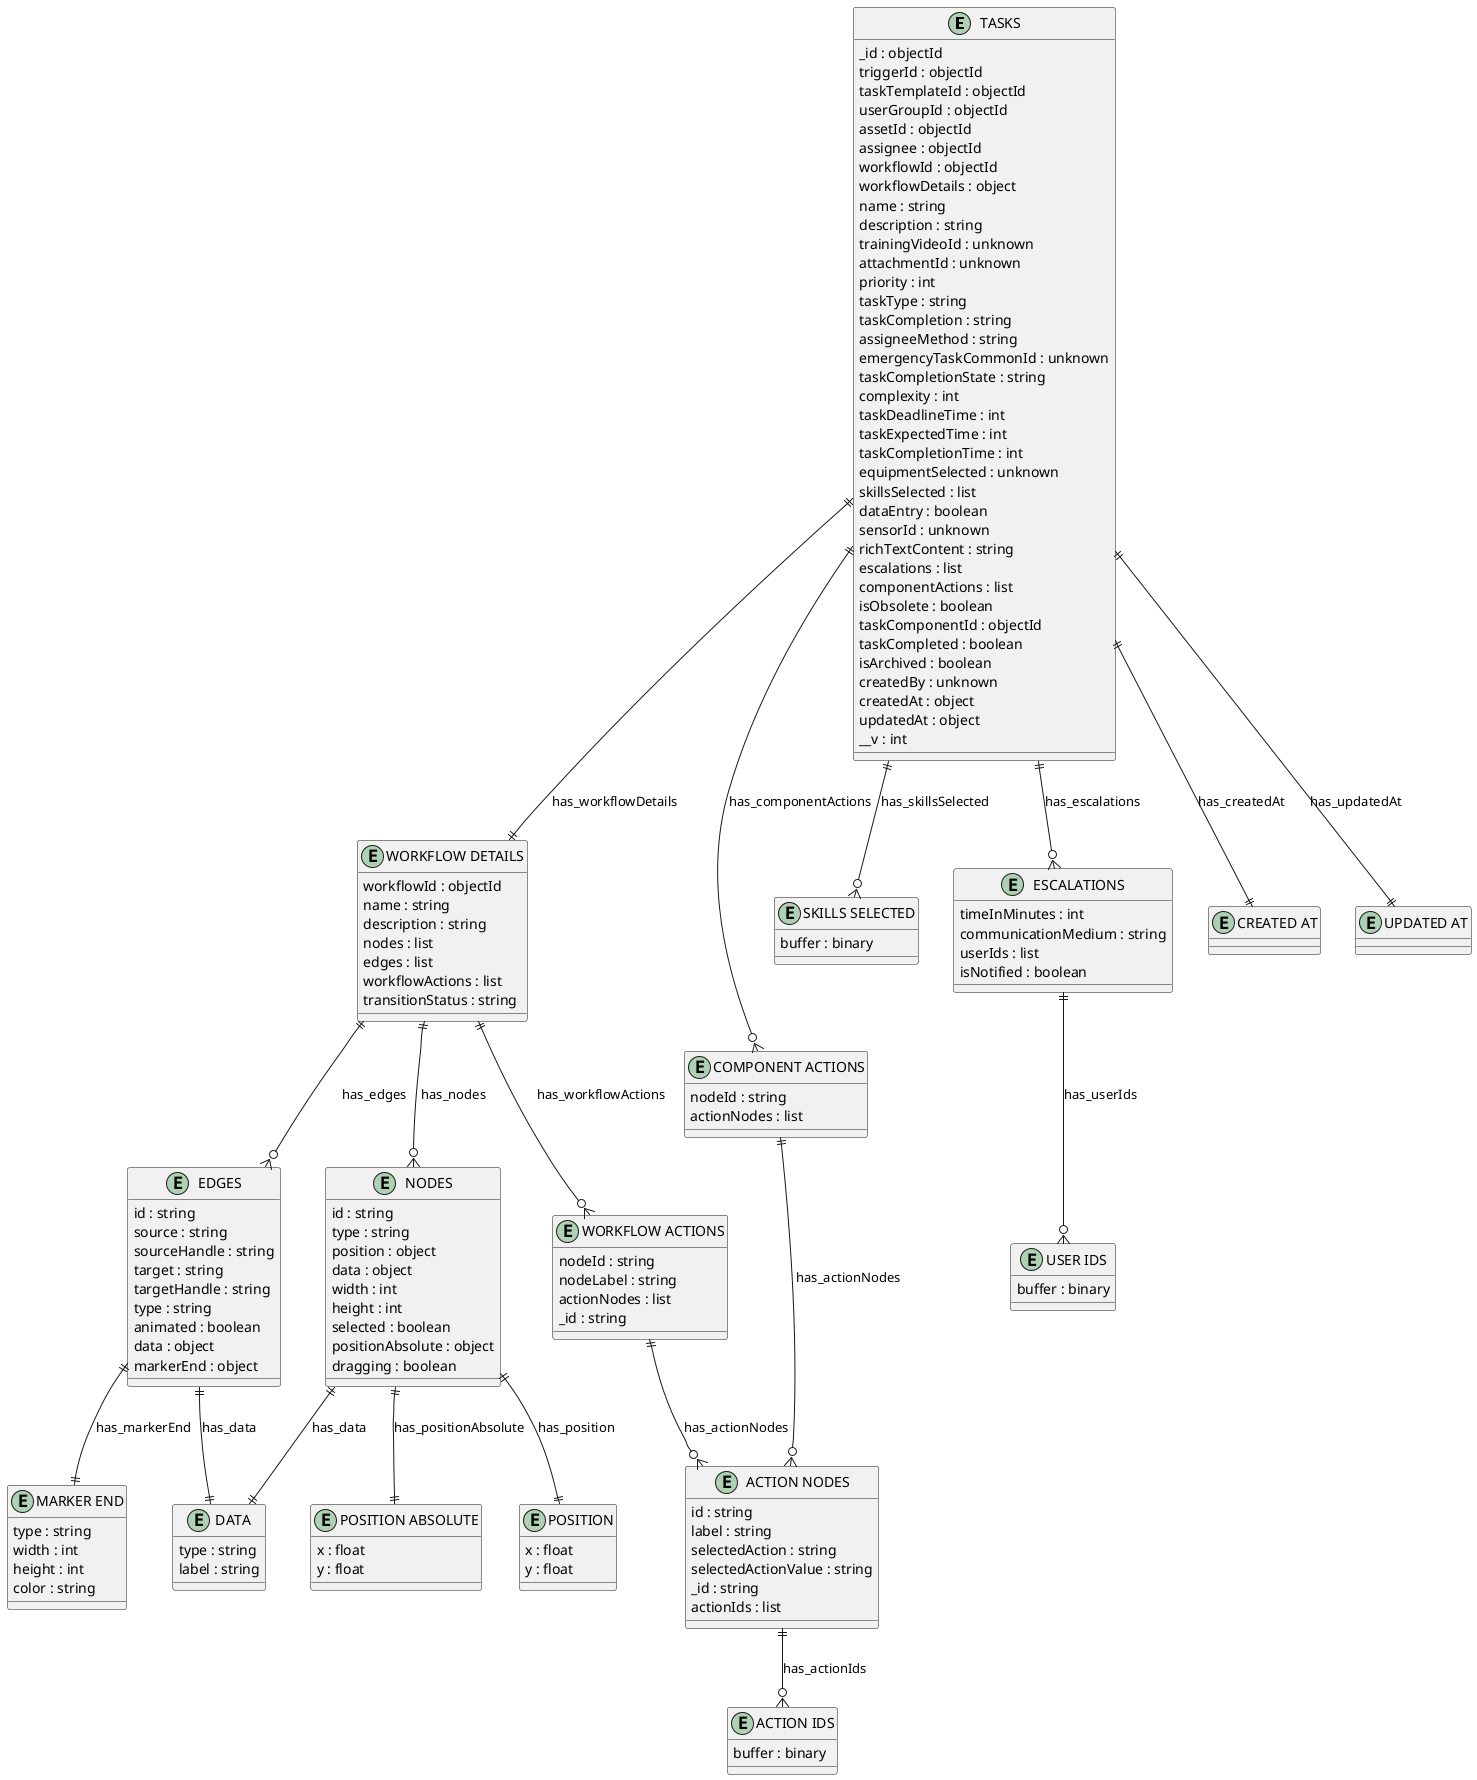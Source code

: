 @startuml TASKS_Diagram

entity "TASKS" as TASKS {
  _id : objectId
  triggerId : objectId
  taskTemplateId : objectId
  userGroupId : objectId
  assetId : objectId
  assignee : objectId
  workflowId : objectId
  workflowDetails : object
  name : string
  description : string
  trainingVideoId : unknown
  attachmentId : unknown
  priority : int
  taskType : string
  taskCompletion : string
  assigneeMethod : string
  emergencyTaskCommonId : unknown
  taskCompletionState : string
  complexity : int
  taskDeadlineTime : int
  taskExpectedTime : int
  taskCompletionTime : int
  equipmentSelected : unknown
  skillsSelected : list
  dataEntry : boolean
  sensorId : unknown
  richTextContent : string
  escalations : list
  componentActions : list
  isObsolete : boolean
  taskComponentId : objectId
  taskCompleted : boolean
  isArchived : boolean
  createdBy : unknown
  createdAt : object
  updatedAt : object
  __v : int
}

entity "WORKFLOW DETAILS" as WORKFLOW_DETAILS {
  workflowId : objectId
  name : string
  description : string
  nodes : list
  edges : list
  workflowActions : list
  transitionStatus : string
}

entity "NODES" as NODES {
  id : string
  type : string
  position : object
  data : object
  width : int
  height : int
  selected : boolean
  positionAbsolute : object
  dragging : boolean
}

entity "POSITION" as POSITION {
  x : float
  y : float
}

entity "DATA" as DATA {
  type : string
  label : string
}

entity "POSITION ABSOLUTE" as POSITION_ABSOLUTE {
  x : float
  y : float
}

entity "EDGES" as EDGES {
  id : string
  source : string
  sourceHandle : string
  target : string
  targetHandle : string
  type : string
  animated : boolean
  data : object
  markerEnd : object
}

entity "MARKER END" as MARKER_END {
  type : string
  width : int
  height : int
  color : string
}

entity "WORKFLOW ACTIONS" as WORKFLOW_ACTIONS {
  nodeId : string
  nodeLabel : string
  actionNodes : list
  _id : string
}

entity "ACTION NODES" as ACTION_NODES {
  id : string
  label : string
  selectedAction : string
  selectedActionValue : string
  _id : string
  actionIds : list
}

entity "SKILLS SELECTED" as SKILLS_SELECTED {
  buffer : binary
}

entity "ESCALATIONS" as ESCALATIONS {
  timeInMinutes : int
  communicationMedium : string
  userIds : list
  isNotified : boolean
}

entity "USER IDS" as USER_IDS {
  buffer : binary
}

entity "COMPONENT ACTIONS" as COMPONENT_ACTIONS {
  nodeId : string
  actionNodes : list
}

entity "ACTION IDS" as ACTION_IDS {
  buffer : binary
}

entity "CREATED AT" as CREATED_AT {
}

entity "UPDATED AT" as UPDATED_AT {
}

' // Relationships
TASKS ||--|| WORKFLOW_DETAILS : has_workflowDetails
WORKFLOW_DETAILS ||--o{ NODES : has_nodes
NODES ||--|| POSITION : has_position
NODES ||--|| DATA : has_data
NODES ||--|| POSITION_ABSOLUTE : has_positionAbsolute
WORKFLOW_DETAILS ||--o{ EDGES : has_edges
EDGES ||--|| DATA : has_data
EDGES ||--|| MARKER_END : has_markerEnd
WORKFLOW_DETAILS ||--o{ WORKFLOW_ACTIONS : has_workflowActions
WORKFLOW_ACTIONS ||--o{ ACTION_NODES : has_actionNodes
TASKS ||--o{ SKILLS_SELECTED : has_skillsSelected
TASKS ||--o{ ESCALATIONS : has_escalations
ESCALATIONS ||--o{ USER_IDS : has_userIds
TASKS ||--o{ COMPONENT_ACTIONS : has_componentActions
COMPONENT_ACTIONS ||--o{ ACTION_NODES : has_actionNodes
ACTION_NODES ||--o{ ACTION_IDS : has_actionIds
TASKS ||--|| CREATED_AT : has_createdAt
TASKS ||--|| UPDATED_AT : has_updatedAt
@enduml